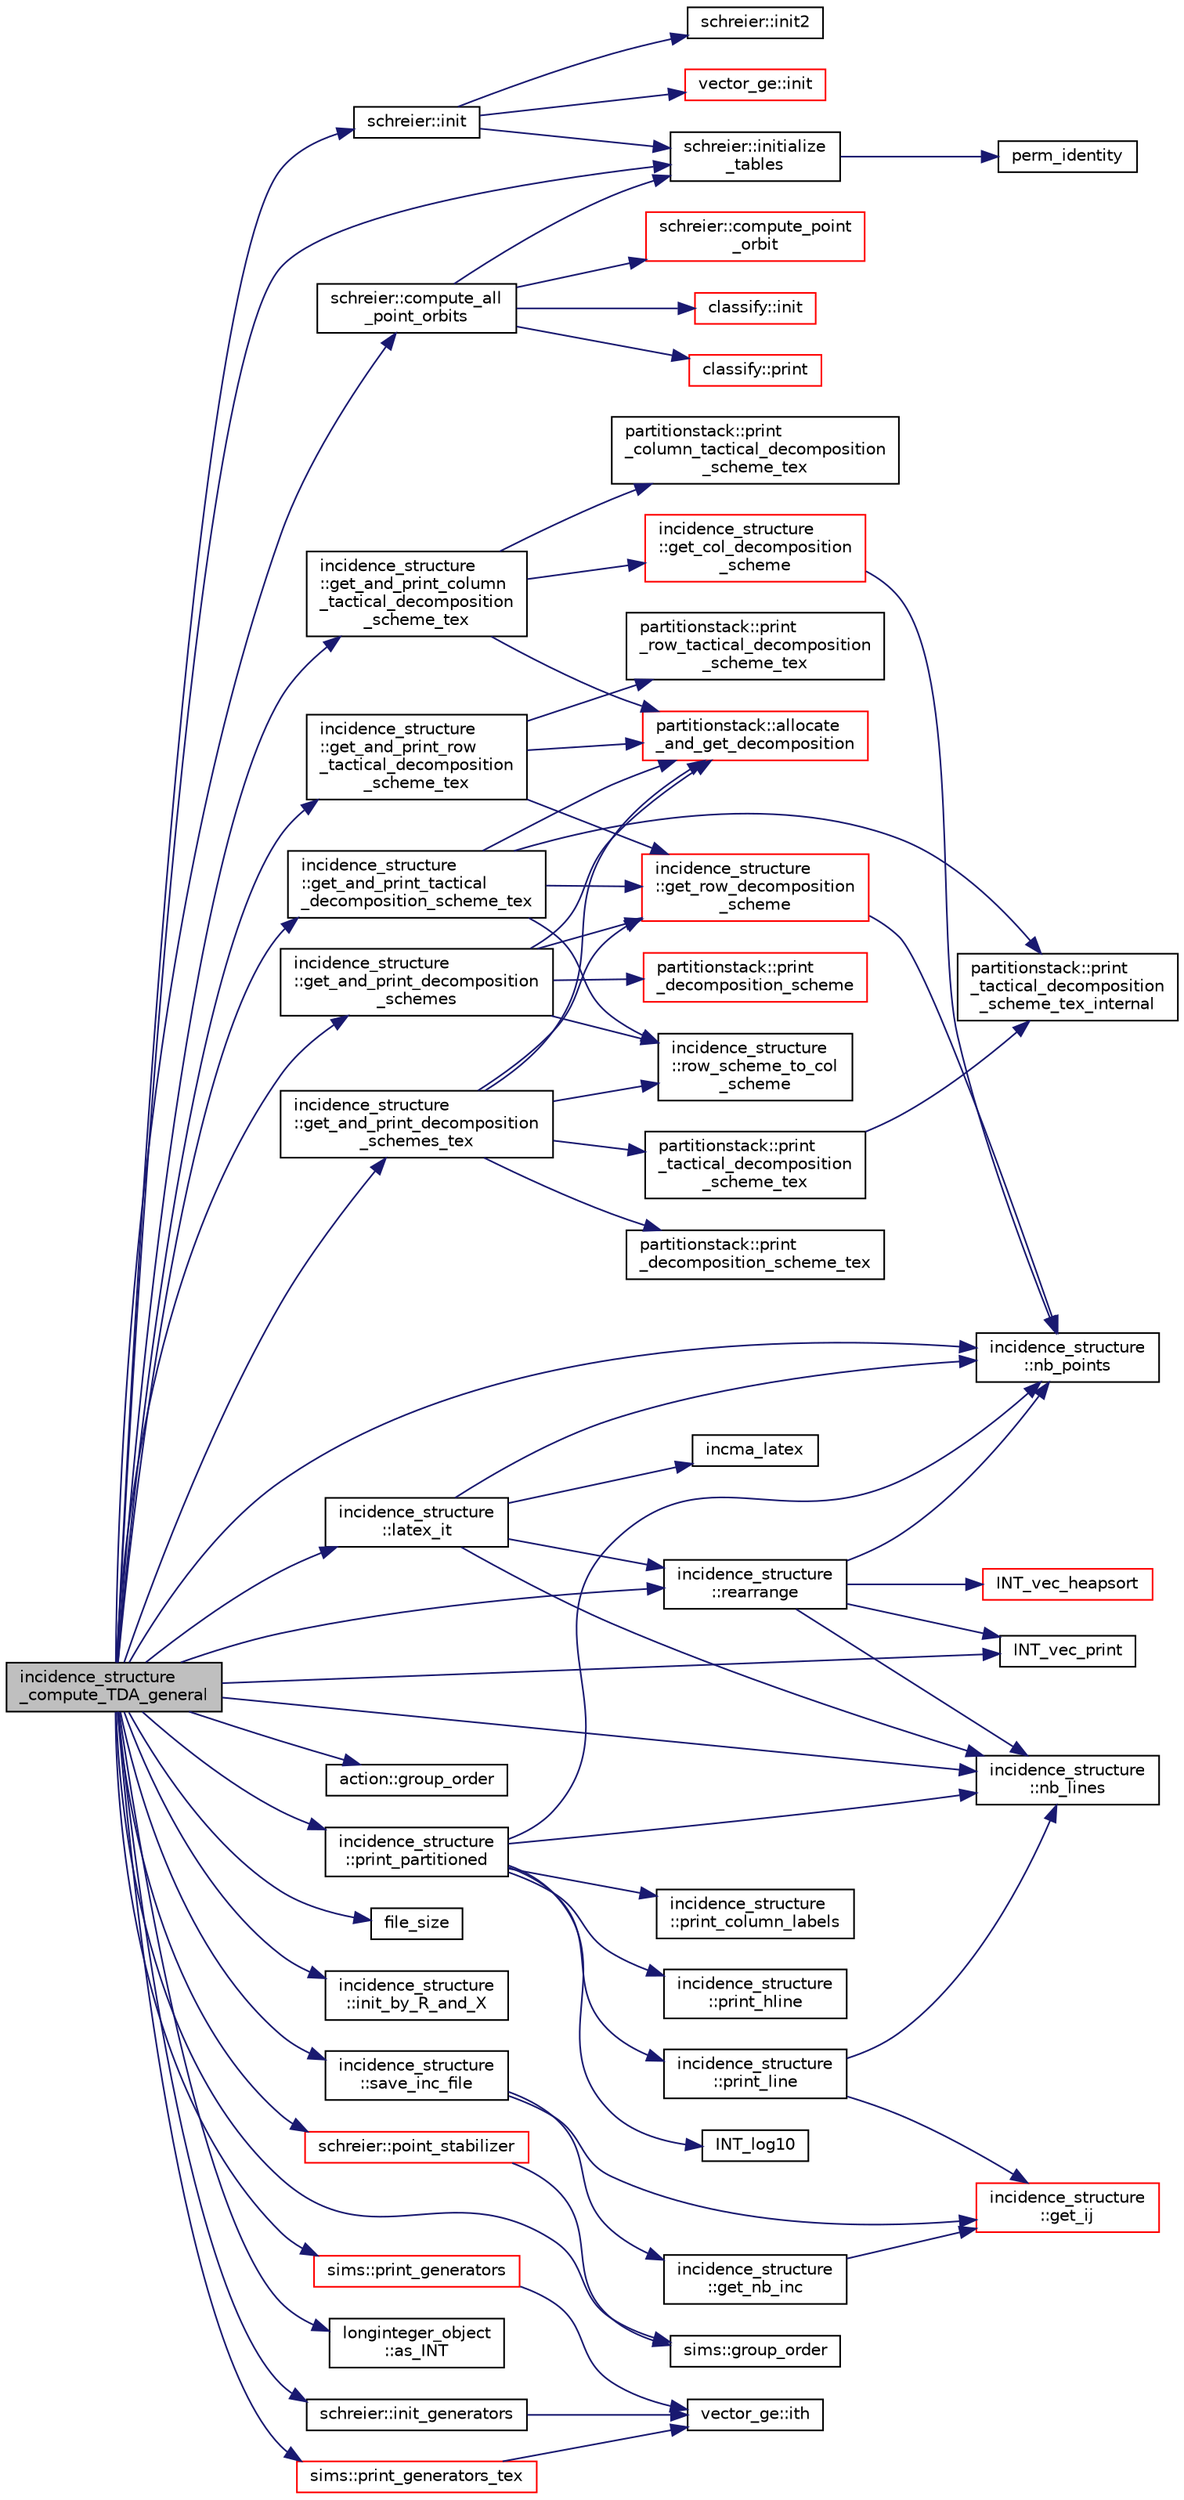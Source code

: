 digraph "incidence_structure_compute_TDA_general"
{
  edge [fontname="Helvetica",fontsize="10",labelfontname="Helvetica",labelfontsize="10"];
  node [fontname="Helvetica",fontsize="10",shape=record];
  rankdir="LR";
  Node1028 [label="incidence_structure\l_compute_TDA_general",height=0.2,width=0.4,color="black", fillcolor="grey75", style="filled", fontcolor="black"];
  Node1028 -> Node1029 [color="midnightblue",fontsize="10",style="solid",fontname="Helvetica"];
  Node1029 [label="schreier::init",height=0.2,width=0.4,color="black", fillcolor="white", style="filled",URL="$d3/dd6/classschreier.html#a7443bebde2aa08acae16c0ff29c9abcf"];
  Node1029 -> Node1030 [color="midnightblue",fontsize="10",style="solid",fontname="Helvetica"];
  Node1030 [label="vector_ge::init",height=0.2,width=0.4,color="red", fillcolor="white", style="filled",URL="$d4/d6e/classvector__ge.html#afe1d6befd1f1501e6be34afbaa9d30a8"];
  Node1029 -> Node1032 [color="midnightblue",fontsize="10",style="solid",fontname="Helvetica"];
  Node1032 [label="schreier::initialize\l_tables",height=0.2,width=0.4,color="black", fillcolor="white", style="filled",URL="$d3/dd6/classschreier.html#acccc16670f88b14ddc69856cd5c0b36d"];
  Node1032 -> Node1033 [color="midnightblue",fontsize="10",style="solid",fontname="Helvetica"];
  Node1033 [label="perm_identity",height=0.2,width=0.4,color="black", fillcolor="white", style="filled",URL="$d2/d7c/combinatorics_8_c.html#aebc54d3f9c31f253ae53e3eb3b386208"];
  Node1029 -> Node1034 [color="midnightblue",fontsize="10",style="solid",fontname="Helvetica"];
  Node1034 [label="schreier::init2",height=0.2,width=0.4,color="black", fillcolor="white", style="filled",URL="$d3/dd6/classschreier.html#aef6a65e2f39bd9e14c61139c4f97f4c3"];
  Node1028 -> Node1032 [color="midnightblue",fontsize="10",style="solid",fontname="Helvetica"];
  Node1028 -> Node1035 [color="midnightblue",fontsize="10",style="solid",fontname="Helvetica"];
  Node1035 [label="schreier::init_generators",height=0.2,width=0.4,color="black", fillcolor="white", style="filled",URL="$d3/dd6/classschreier.html#a04fd581636085a7414e1b5d1004e44e0"];
  Node1035 -> Node1036 [color="midnightblue",fontsize="10",style="solid",fontname="Helvetica"];
  Node1036 [label="vector_ge::ith",height=0.2,width=0.4,color="black", fillcolor="white", style="filled",URL="$d4/d6e/classvector__ge.html#a1ff002e8b746a9beb119d57dcd4a15ff"];
  Node1028 -> Node1037 [color="midnightblue",fontsize="10",style="solid",fontname="Helvetica"];
  Node1037 [label="schreier::compute_all\l_point_orbits",height=0.2,width=0.4,color="black", fillcolor="white", style="filled",URL="$d3/dd6/classschreier.html#a1deec048f51f380bc3476d4cd4d95e94"];
  Node1037 -> Node1032 [color="midnightblue",fontsize="10",style="solid",fontname="Helvetica"];
  Node1037 -> Node1038 [color="midnightblue",fontsize="10",style="solid",fontname="Helvetica"];
  Node1038 [label="schreier::compute_point\l_orbit",height=0.2,width=0.4,color="red", fillcolor="white", style="filled",URL="$d3/dd6/classschreier.html#a429138e463c8c25dddd8557340ed9edd"];
  Node1037 -> Node1048 [color="midnightblue",fontsize="10",style="solid",fontname="Helvetica"];
  Node1048 [label="classify::init",height=0.2,width=0.4,color="red", fillcolor="white", style="filled",URL="$d9/d43/classclassify.html#afc24c64267d646d1f83ea39a7c66bde3"];
  Node1037 -> Node1061 [color="midnightblue",fontsize="10",style="solid",fontname="Helvetica"];
  Node1061 [label="classify::print",height=0.2,width=0.4,color="red", fillcolor="white", style="filled",URL="$d9/d43/classclassify.html#a56d1941250d46f68a41566aac4331bc1"];
  Node1028 -> Node1066 [color="midnightblue",fontsize="10",style="solid",fontname="Helvetica"];
  Node1066 [label="incidence_structure\l::nb_points",height=0.2,width=0.4,color="black", fillcolor="white", style="filled",URL="$da/d8a/classincidence__structure.html#aff5f6bfdc7470e73082ee6faacf0af64"];
  Node1028 -> Node1067 [color="midnightblue",fontsize="10",style="solid",fontname="Helvetica"];
  Node1067 [label="incidence_structure\l::get_and_print_decomposition\l_schemes",height=0.2,width=0.4,color="black", fillcolor="white", style="filled",URL="$da/d8a/classincidence__structure.html#a95766a2ffb220bae98b60ed3c91bce9a"];
  Node1067 -> Node1068 [color="midnightblue",fontsize="10",style="solid",fontname="Helvetica"];
  Node1068 [label="partitionstack::allocate\l_and_get_decomposition",height=0.2,width=0.4,color="red", fillcolor="white", style="filled",URL="$d3/d87/classpartitionstack.html#a3cd13923b18c41d37259ed943f331208"];
  Node1067 -> Node1071 [color="midnightblue",fontsize="10",style="solid",fontname="Helvetica"];
  Node1071 [label="incidence_structure\l::get_row_decomposition\l_scheme",height=0.2,width=0.4,color="red", fillcolor="white", style="filled",URL="$da/d8a/classincidence__structure.html#aa0ad04253ba8e75bb15900ee8b01c9aa"];
  Node1071 -> Node1066 [color="midnightblue",fontsize="10",style="solid",fontname="Helvetica"];
  Node1067 -> Node1246 [color="midnightblue",fontsize="10",style="solid",fontname="Helvetica"];
  Node1246 [label="incidence_structure\l::row_scheme_to_col\l_scheme",height=0.2,width=0.4,color="black", fillcolor="white", style="filled",URL="$da/d8a/classincidence__structure.html#a582f7e96981fde19d23c30fde9561e35"];
  Node1067 -> Node1247 [color="midnightblue",fontsize="10",style="solid",fontname="Helvetica"];
  Node1247 [label="partitionstack::print\l_decomposition_scheme",height=0.2,width=0.4,color="red", fillcolor="white", style="filled",URL="$d3/d87/classpartitionstack.html#a988c07dc47753333f43dfc393f86f3f7"];
  Node1028 -> Node1249 [color="midnightblue",fontsize="10",style="solid",fontname="Helvetica"];
  Node1249 [label="incidence_structure\l::get_and_print_decomposition\l_schemes_tex",height=0.2,width=0.4,color="black", fillcolor="white", style="filled",URL="$da/d8a/classincidence__structure.html#a2a9844501c86ee7588a64227cc6867e5"];
  Node1249 -> Node1068 [color="midnightblue",fontsize="10",style="solid",fontname="Helvetica"];
  Node1249 -> Node1071 [color="midnightblue",fontsize="10",style="solid",fontname="Helvetica"];
  Node1249 -> Node1246 [color="midnightblue",fontsize="10",style="solid",fontname="Helvetica"];
  Node1249 -> Node1250 [color="midnightblue",fontsize="10",style="solid",fontname="Helvetica"];
  Node1250 [label="partitionstack::print\l_decomposition_scheme_tex",height=0.2,width=0.4,color="black", fillcolor="white", style="filled",URL="$d3/d87/classpartitionstack.html#a4fcb124af962ca668742c4165ab77a90"];
  Node1249 -> Node1251 [color="midnightblue",fontsize="10",style="solid",fontname="Helvetica"];
  Node1251 [label="partitionstack::print\l_tactical_decomposition\l_scheme_tex",height=0.2,width=0.4,color="black", fillcolor="white", style="filled",URL="$d3/d87/classpartitionstack.html#a9ceab7213afcbf44b98106f51cb05c8d"];
  Node1251 -> Node1252 [color="midnightblue",fontsize="10",style="solid",fontname="Helvetica"];
  Node1252 [label="partitionstack::print\l_tactical_decomposition\l_scheme_tex_internal",height=0.2,width=0.4,color="black", fillcolor="white", style="filled",URL="$d3/d87/classpartitionstack.html#aa79ebae6c167b8517972eb5490298856"];
  Node1028 -> Node1253 [color="midnightblue",fontsize="10",style="solid",fontname="Helvetica"];
  Node1253 [label="incidence_structure\l::get_and_print_row\l_tactical_decomposition\l_scheme_tex",height=0.2,width=0.4,color="black", fillcolor="white", style="filled",URL="$da/d8a/classincidence__structure.html#a93bcc4c9c4ebb9635a60b2c5df9c43b0"];
  Node1253 -> Node1068 [color="midnightblue",fontsize="10",style="solid",fontname="Helvetica"];
  Node1253 -> Node1071 [color="midnightblue",fontsize="10",style="solid",fontname="Helvetica"];
  Node1253 -> Node1254 [color="midnightblue",fontsize="10",style="solid",fontname="Helvetica"];
  Node1254 [label="partitionstack::print\l_row_tactical_decomposition\l_scheme_tex",height=0.2,width=0.4,color="black", fillcolor="white", style="filled",URL="$d3/d87/classpartitionstack.html#ae4b0ff95426d127e85b655652676c1e2"];
  Node1028 -> Node1255 [color="midnightblue",fontsize="10",style="solid",fontname="Helvetica"];
  Node1255 [label="incidence_structure\l::get_and_print_column\l_tactical_decomposition\l_scheme_tex",height=0.2,width=0.4,color="black", fillcolor="white", style="filled",URL="$da/d8a/classincidence__structure.html#a579c0686f4e480a4239e7a00c80f665f"];
  Node1255 -> Node1068 [color="midnightblue",fontsize="10",style="solid",fontname="Helvetica"];
  Node1255 -> Node1256 [color="midnightblue",fontsize="10",style="solid",fontname="Helvetica"];
  Node1256 [label="incidence_structure\l::get_col_decomposition\l_scheme",height=0.2,width=0.4,color="red", fillcolor="white", style="filled",URL="$da/d8a/classincidence__structure.html#a576b9add81a037a3d8f566ce28541673"];
  Node1256 -> Node1066 [color="midnightblue",fontsize="10",style="solid",fontname="Helvetica"];
  Node1255 -> Node1290 [color="midnightblue",fontsize="10",style="solid",fontname="Helvetica"];
  Node1290 [label="partitionstack::print\l_column_tactical_decomposition\l_scheme_tex",height=0.2,width=0.4,color="black", fillcolor="white", style="filled",URL="$d3/d87/classpartitionstack.html#a5cb8f884f73f98a7a340ebc9846a48e9"];
  Node1028 -> Node1291 [color="midnightblue",fontsize="10",style="solid",fontname="Helvetica"];
  Node1291 [label="incidence_structure\l::latex_it",height=0.2,width=0.4,color="black", fillcolor="white", style="filled",URL="$da/d8a/classincidence__structure.html#a7ad3d823093d5938d41c36230b9b8ea6"];
  Node1291 -> Node1292 [color="midnightblue",fontsize="10",style="solid",fontname="Helvetica"];
  Node1292 [label="incidence_structure\l::rearrange",height=0.2,width=0.4,color="black", fillcolor="white", style="filled",URL="$da/d8a/classincidence__structure.html#ad692ab2f42456aeee575311c2cdbbdf9"];
  Node1292 -> Node1066 [color="midnightblue",fontsize="10",style="solid",fontname="Helvetica"];
  Node1292 -> Node1293 [color="midnightblue",fontsize="10",style="solid",fontname="Helvetica"];
  Node1293 [label="incidence_structure\l::nb_lines",height=0.2,width=0.4,color="black", fillcolor="white", style="filled",URL="$da/d8a/classincidence__structure.html#a9ffac61340b2a03f31f1cc366d5a7b79"];
  Node1292 -> Node1108 [color="midnightblue",fontsize="10",style="solid",fontname="Helvetica"];
  Node1108 [label="INT_vec_print",height=0.2,width=0.4,color="black", fillcolor="white", style="filled",URL="$df/dbf/sajeeb_8_c.html#a79a5901af0b47dd0d694109543c027fe"];
  Node1292 -> Node1294 [color="midnightblue",fontsize="10",style="solid",fontname="Helvetica"];
  Node1294 [label="INT_vec_heapsort",height=0.2,width=0.4,color="red", fillcolor="white", style="filled",URL="$d5/de2/foundations_2data__structures_2data__structures_8h.html#a3590ad9987f801fbfc94634300182f39"];
  Node1291 -> Node1297 [color="midnightblue",fontsize="10",style="solid",fontname="Helvetica"];
  Node1297 [label="incma_latex",height=0.2,width=0.4,color="black", fillcolor="white", style="filled",URL="$dd/d17/foundations_2geometry_2incidence__structure_8_c.html#a5e19d29c4a94cec3b8b0e147f42904f3"];
  Node1291 -> Node1066 [color="midnightblue",fontsize="10",style="solid",fontname="Helvetica"];
  Node1291 -> Node1293 [color="midnightblue",fontsize="10",style="solid",fontname="Helvetica"];
  Node1028 -> Node1298 [color="midnightblue",fontsize="10",style="solid",fontname="Helvetica"];
  Node1298 [label="action::group_order",height=0.2,width=0.4,color="black", fillcolor="white", style="filled",URL="$d2/d86/classaction.html#ad1f69adb27041311d2e7be96e39388d4"];
  Node1028 -> Node1299 [color="midnightblue",fontsize="10",style="solid",fontname="Helvetica"];
  Node1299 [label="incidence_structure\l::get_and_print_tactical\l_decomposition_scheme_tex",height=0.2,width=0.4,color="black", fillcolor="white", style="filled",URL="$da/d8a/classincidence__structure.html#a88a5db2769f6529b86c1ee250ceed24d"];
  Node1299 -> Node1068 [color="midnightblue",fontsize="10",style="solid",fontname="Helvetica"];
  Node1299 -> Node1071 [color="midnightblue",fontsize="10",style="solid",fontname="Helvetica"];
  Node1299 -> Node1246 [color="midnightblue",fontsize="10",style="solid",fontname="Helvetica"];
  Node1299 -> Node1252 [color="midnightblue",fontsize="10",style="solid",fontname="Helvetica"];
  Node1028 -> Node1300 [color="midnightblue",fontsize="10",style="solid",fontname="Helvetica"];
  Node1300 [label="file_size",height=0.2,width=0.4,color="black", fillcolor="white", style="filled",URL="$df/dbf/sajeeb_8_c.html#a5c37cf5785204b6e9adf647dc14d0e50"];
  Node1028 -> Node1292 [color="midnightblue",fontsize="10",style="solid",fontname="Helvetica"];
  Node1028 -> Node1301 [color="midnightblue",fontsize="10",style="solid",fontname="Helvetica"];
  Node1301 [label="incidence_structure\l::init_by_R_and_X",height=0.2,width=0.4,color="black", fillcolor="white", style="filled",URL="$da/d8a/classincidence__structure.html#ad06ddc47735dcb98130686512e764085"];
  Node1028 -> Node1293 [color="midnightblue",fontsize="10",style="solid",fontname="Helvetica"];
  Node1028 -> Node1302 [color="midnightblue",fontsize="10",style="solid",fontname="Helvetica"];
  Node1302 [label="incidence_structure\l::save_inc_file",height=0.2,width=0.4,color="black", fillcolor="white", style="filled",URL="$da/d8a/classincidence__structure.html#a4fd15671d6a99a4cae34a24e3c0b7705"];
  Node1302 -> Node1303 [color="midnightblue",fontsize="10",style="solid",fontname="Helvetica"];
  Node1303 [label="incidence_structure\l::get_nb_inc",height=0.2,width=0.4,color="black", fillcolor="white", style="filled",URL="$da/d8a/classincidence__structure.html#acdc1d5ce64ece8aefa6bcc7656ed932c"];
  Node1303 -> Node1304 [color="midnightblue",fontsize="10",style="solid",fontname="Helvetica"];
  Node1304 [label="incidence_structure\l::get_ij",height=0.2,width=0.4,color="red", fillcolor="white", style="filled",URL="$da/d8a/classincidence__structure.html#a5ee9b327bdd0c2714cadff040a4c4678"];
  Node1302 -> Node1304 [color="midnightblue",fontsize="10",style="solid",fontname="Helvetica"];
  Node1028 -> Node1306 [color="midnightblue",fontsize="10",style="solid",fontname="Helvetica"];
  Node1306 [label="incidence_structure\l::print_partitioned",height=0.2,width=0.4,color="black", fillcolor="white", style="filled",URL="$da/d8a/classincidence__structure.html#a9e18878f5cc9dbeca4806bd5aab5b054"];
  Node1306 -> Node1066 [color="midnightblue",fontsize="10",style="solid",fontname="Helvetica"];
  Node1306 -> Node1293 [color="midnightblue",fontsize="10",style="solid",fontname="Helvetica"];
  Node1306 -> Node1307 [color="midnightblue",fontsize="10",style="solid",fontname="Helvetica"];
  Node1307 [label="INT_log10",height=0.2,width=0.4,color="black", fillcolor="white", style="filled",URL="$de/dc5/algebra__and__number__theory_8h.html#a98bc0a6c562370a355165d2538dac250"];
  Node1306 -> Node1308 [color="midnightblue",fontsize="10",style="solid",fontname="Helvetica"];
  Node1308 [label="incidence_structure\l::print_column_labels",height=0.2,width=0.4,color="black", fillcolor="white", style="filled",URL="$da/d8a/classincidence__structure.html#a16f15115fc99c128a90c824da2915700"];
  Node1306 -> Node1309 [color="midnightblue",fontsize="10",style="solid",fontname="Helvetica"];
  Node1309 [label="incidence_structure\l::print_hline",height=0.2,width=0.4,color="black", fillcolor="white", style="filled",URL="$da/d8a/classincidence__structure.html#ab973a717586b3a740a087b9c036a6b6e"];
  Node1306 -> Node1310 [color="midnightblue",fontsize="10",style="solid",fontname="Helvetica"];
  Node1310 [label="incidence_structure\l::print_line",height=0.2,width=0.4,color="black", fillcolor="white", style="filled",URL="$da/d8a/classincidence__structure.html#ae76fdf2cf39ba776ed86b0b910d7746a"];
  Node1310 -> Node1304 [color="midnightblue",fontsize="10",style="solid",fontname="Helvetica"];
  Node1310 -> Node1293 [color="midnightblue",fontsize="10",style="solid",fontname="Helvetica"];
  Node1028 -> Node1108 [color="midnightblue",fontsize="10",style="solid",fontname="Helvetica"];
  Node1028 -> Node1311 [color="midnightblue",fontsize="10",style="solid",fontname="Helvetica"];
  Node1311 [label="schreier::point_stabilizer",height=0.2,width=0.4,color="red", fillcolor="white", style="filled",URL="$d3/dd6/classschreier.html#a976a31dfe3238284d96fc200532c7077"];
  Node1311 -> Node1315 [color="midnightblue",fontsize="10",style="solid",fontname="Helvetica"];
  Node1315 [label="sims::group_order",height=0.2,width=0.4,color="black", fillcolor="white", style="filled",URL="$d9/df3/classsims.html#aa442445175656570fa35febbe790efad"];
  Node1028 -> Node1315 [color="midnightblue",fontsize="10",style="solid",fontname="Helvetica"];
  Node1028 -> Node1356 [color="midnightblue",fontsize="10",style="solid",fontname="Helvetica"];
  Node1356 [label="longinteger_object\l::as_INT",height=0.2,width=0.4,color="black", fillcolor="white", style="filled",URL="$dd/d7e/classlonginteger__object.html#afb992d4679a6741acc63c8bcba27971e"];
  Node1028 -> Node1343 [color="midnightblue",fontsize="10",style="solid",fontname="Helvetica"];
  Node1343 [label="sims::print_generators",height=0.2,width=0.4,color="red", fillcolor="white", style="filled",URL="$d9/df3/classsims.html#a49dfebd7ef9b23cb3c1264bc462f2233"];
  Node1343 -> Node1036 [color="midnightblue",fontsize="10",style="solid",fontname="Helvetica"];
  Node1028 -> Node1357 [color="midnightblue",fontsize="10",style="solid",fontname="Helvetica"];
  Node1357 [label="sims::print_generators_tex",height=0.2,width=0.4,color="red", fillcolor="white", style="filled",URL="$d9/df3/classsims.html#ab1db48a4211b1bc26bf45af9f38b1613"];
  Node1357 -> Node1036 [color="midnightblue",fontsize="10",style="solid",fontname="Helvetica"];
}

